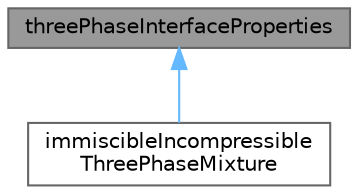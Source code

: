 digraph "threePhaseInterfaceProperties"
{
 // LATEX_PDF_SIZE
  bgcolor="transparent";
  edge [fontname=Helvetica,fontsize=10,labelfontname=Helvetica,labelfontsize=10];
  node [fontname=Helvetica,fontsize=10,shape=box,height=0.2,width=0.4];
  Node1 [id="Node000001",label="threePhaseInterfaceProperties",height=0.2,width=0.4,color="gray40", fillcolor="grey60", style="filled", fontcolor="black",tooltip="Properties to aid interFoam : 1. Correct the alpha boundary condition for dynamic contact angle...."];
  Node1 -> Node2 [id="edge1_Node000001_Node000002",dir="back",color="steelblue1",style="solid",tooltip=" "];
  Node2 [id="Node000002",label="immiscibleIncompressible\lThreePhaseMixture",height=0.2,width=0.4,color="gray40", fillcolor="white", style="filled",URL="$classFoam_1_1immiscibleIncompressibleThreePhaseMixture.html",tooltip="An immiscible incompressible two-phase mixture transport model."];
}
